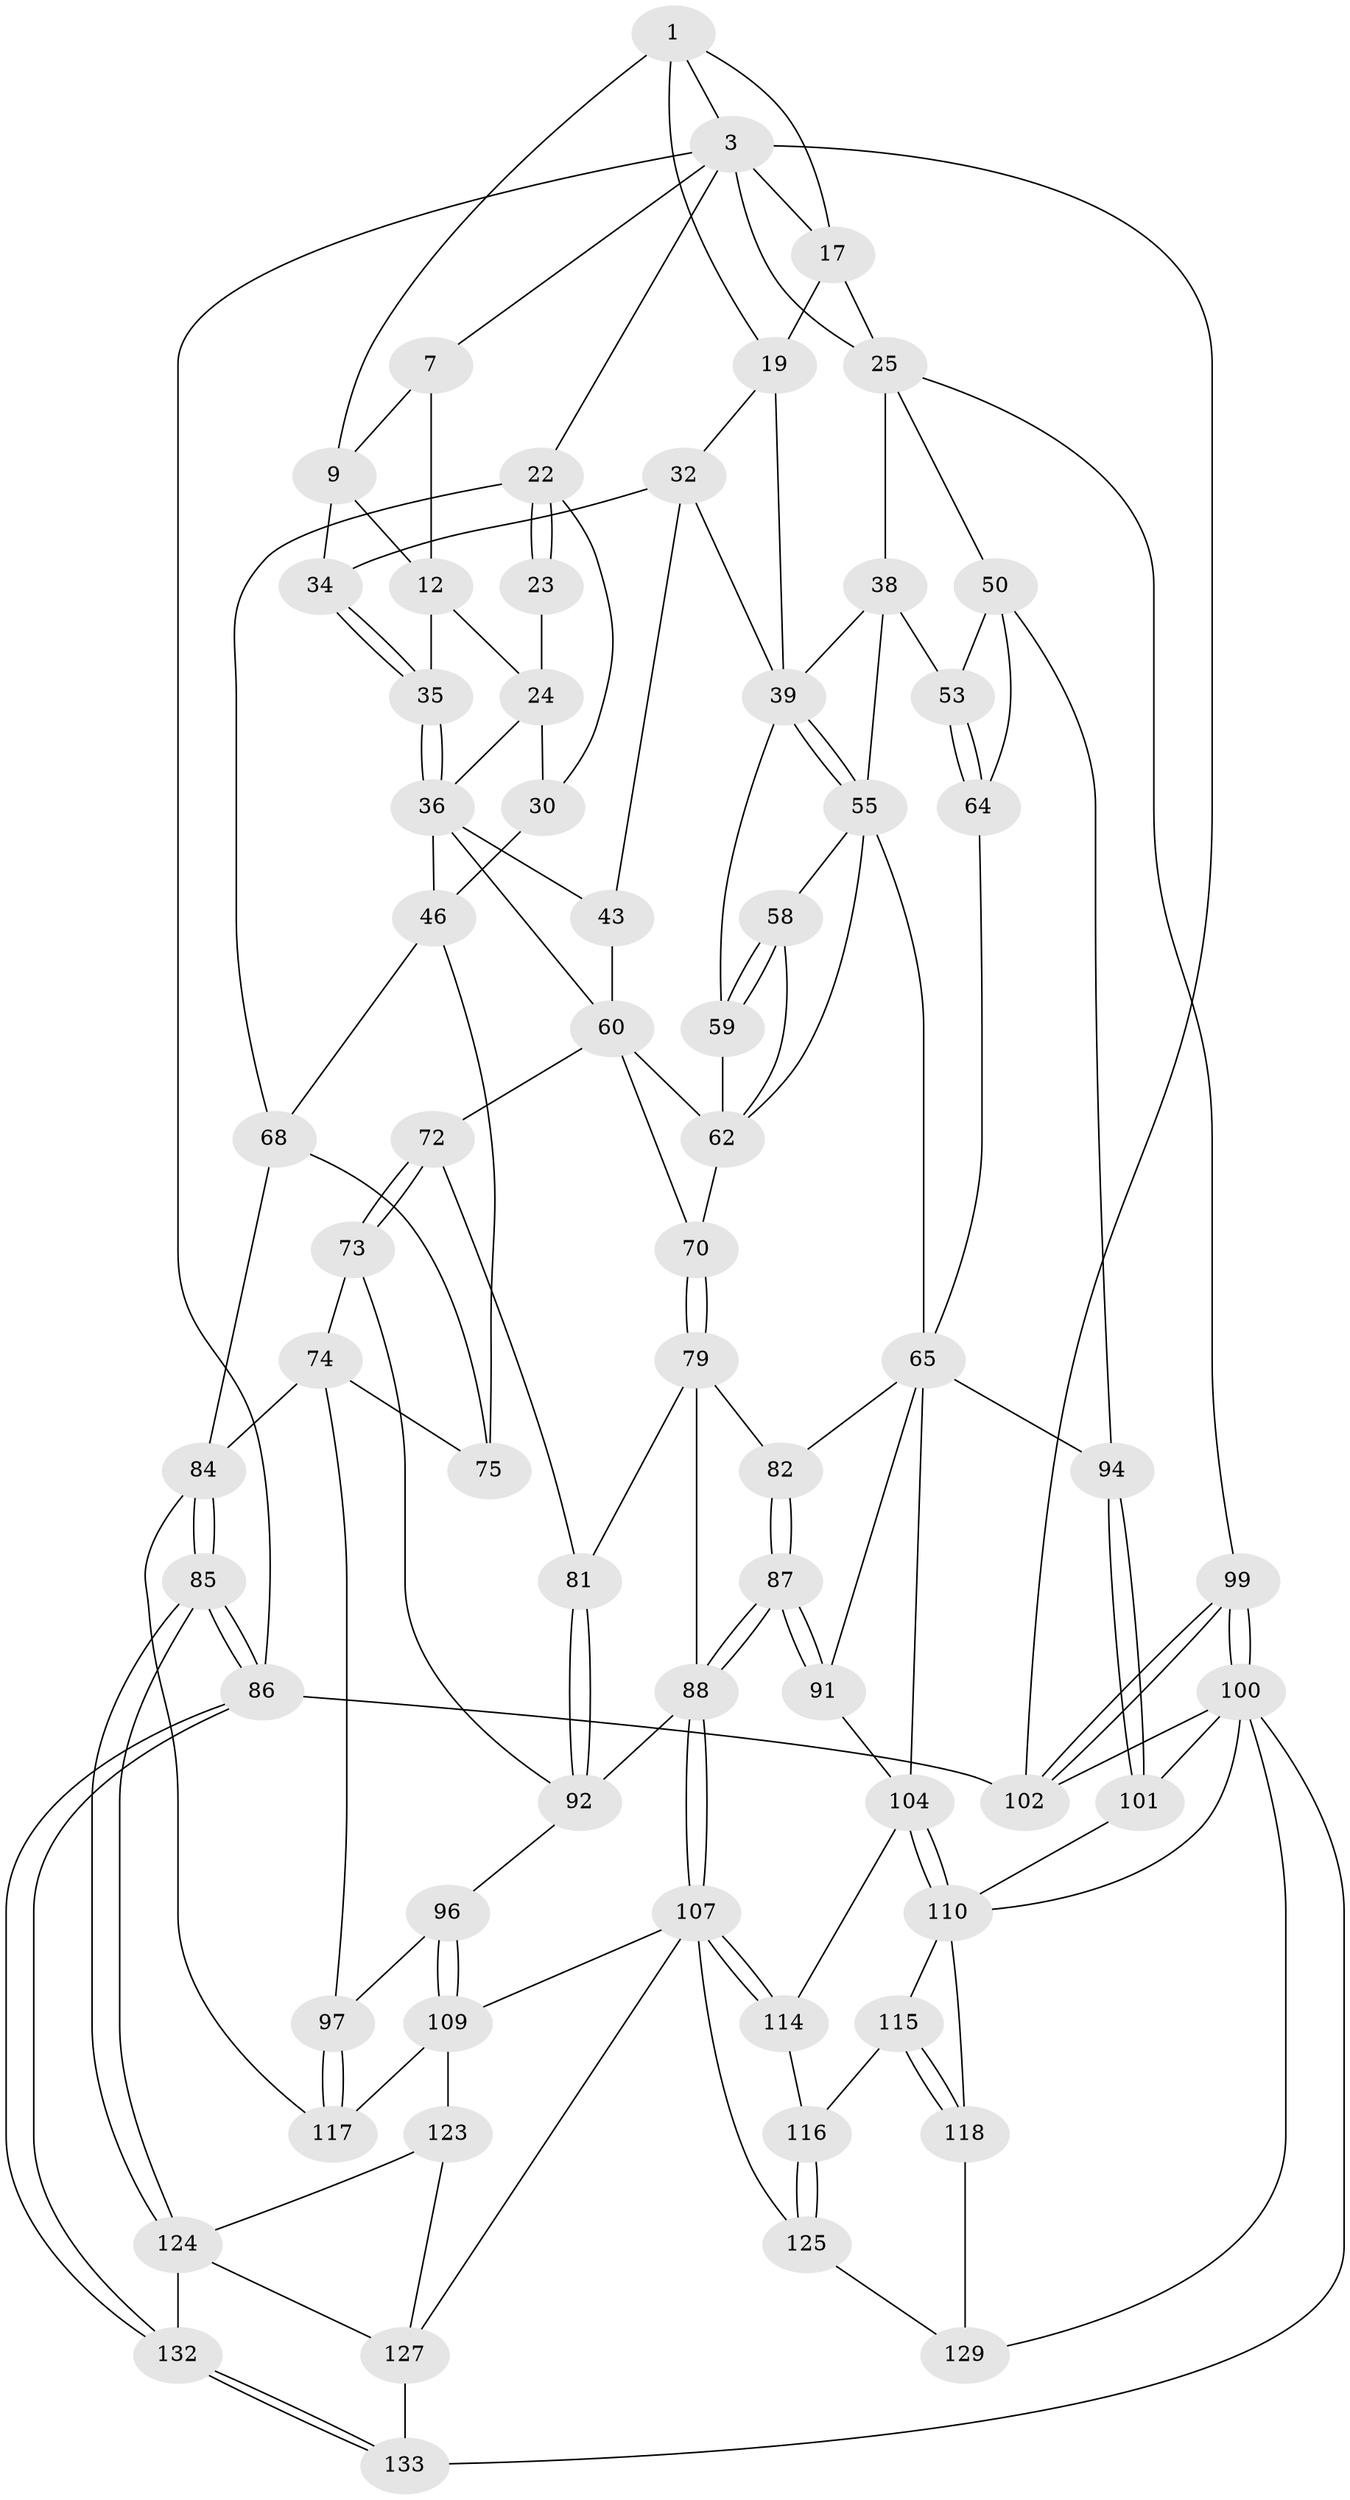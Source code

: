 // original degree distribution, {3: 0.022058823529411766, 4: 0.23529411764705882, 6: 0.23529411764705882, 5: 0.5073529411764706}
// Generated by graph-tools (version 1.1) at 2025/28/03/15/25 16:28:09]
// undirected, 68 vertices, 153 edges
graph export_dot {
graph [start="1"]
  node [color=gray90,style=filled];
  1 [pos="+0.39630311792817285+0",super="+2+10"];
  3 [pos="+0.9478509294768758+0",super="+4"];
  7 [pos="+0.21308890159003074+0",super="+8+15"];
  9 [pos="+0.35884373045509704+0",super="+11"];
  12 [pos="+0.29655194346452196+0",super="+13"];
  17 [pos="+0.6194606270536817+0.017361164892342476",super="+21+18"];
  19 [pos="+0.5937298468359171+0.08078064551791639",super="+20"];
  22 [pos="+0+0",super="+31"];
  23 [pos="+0.08624973202783384+0.042151595586769695"];
  24 [pos="+0.10326034157685296+0.138355732265542",super="+29"];
  25 [pos="+0.8574965949965263+0.15820703171248174",super="+26"];
  30 [pos="+0+0.22278885350730593",super="+47"];
  32 [pos="+0.46817939364008515+0.2524956834705841",super="+42+33"];
  34 [pos="+0.28489425736213936+0.16859198518059368"];
  35 [pos="+0.25874682789623593+0.17242248326875284"];
  36 [pos="+0.2570009656860832+0.17562361805117507",super="+44"];
  38 [pos="+0.6847305207175896+0.26383270097453",super="+54"];
  39 [pos="+0.5858135094487278+0.30562292128767654",super="+40"];
  43 [pos="+0.3628757312827536+0.3413750538473793",super="+52"];
  46 [pos="+0.17036299624052234+0.39301341215856694",super="+67"];
  50 [pos="+0.9949396561356398+0.4755331114604797",super="+90+51"];
  53 [pos="+0.7628628568598564+0.4758991906415109"];
  55 [pos="+0.6066519754582204+0.4037262509260961",super="+56"];
  58 [pos="+0.5473268905154035+0.4440050316288421"];
  59 [pos="+0.515735279495721+0.339887327953565"];
  60 [pos="+0.37709916011925865+0.4410991165556575",super="+63+61"];
  62 [pos="+0.4691095613382939+0.42118869523503394",super="+66"];
  64 [pos="+0.7568347035231788+0.48292211474837016"];
  65 [pos="+0.72547344745768+0.506625770136076",super="+76"];
  68 [pos="+0+0.4656106065597326",super="+83"];
  70 [pos="+0.3962434675481421+0.47311771499927313"];
  72 [pos="+0.22357423509061325+0.5378721952894371"];
  73 [pos="+0.15036491265465066+0.5949430339669299"];
  74 [pos="+0.12466772644742719+0.6004891958926929",super="+98"];
  75 [pos="+0.04944680400179298+0.5897140178641148"];
  79 [pos="+0.3958390925762301+0.5205756940815738",super="+80"];
  81 [pos="+0.2357818166329692+0.544706794548005"];
  82 [pos="+0.49536765329544924+0.5502434261687135"];
  84 [pos="+0+0.6833256710134845",super="+103"];
  85 [pos="+0+0.713049534512049"];
  86 [pos="+0+1"];
  87 [pos="+0.40230364855729256+0.7026235889536676"];
  88 [pos="+0.39724000337054194+0.7059545200530299",super="+89"];
  91 [pos="+0.5812426321066467+0.6137858891257407"];
  92 [pos="+0.2692568978142054+0.6140266087834431",super="+93"];
  94 [pos="+0.8800628333056656+0.6918393470514155"];
  96 [pos="+0.2442343739551169+0.7361493437949816"];
  97 [pos="+0.14957354074480514+0.7269774072692703"];
  99 [pos="+1+0.8339010297011602"];
  100 [pos="+0.9214844978105999+0.7343228735731002",super="+122"];
  101 [pos="+0.8839247391772393+0.7021450363174457"];
  102 [pos="+1+1"];
  104 [pos="+0.7215922873669982+0.694486954178511",super="+105"];
  107 [pos="+0.386990211121376+0.7623024572665135",super="+108"];
  109 [pos="+0.33399940827702923+0.8187928341139958",super="+119"];
  110 [pos="+0.761831332976003+0.7766545426723578",super="+111+113"];
  114 [pos="+0.5854055214822744+0.7694567469844475"];
  115 [pos="+0.6159571769101653+0.8061768971518226"];
  116 [pos="+0.6099716310155595+0.8021382323508615"];
  117 [pos="+0.1225574654949569+0.8070160925974381"];
  118 [pos="+0.6473181288473405+0.85705199226954",super="+121"];
  123 [pos="+0.12446423498147928+0.8410664357779394"];
  124 [pos="+0.05112383718058947+0.8824352456842437",super="+131"];
  125 [pos="+0.497547450231118+0.8974342566190336"];
  127 [pos="+0.34101037129638406+0.944086195953903",super="+128"];
  129 [pos="+0.6503340637457183+0.9641540386419879"];
  132 [pos="+0+1"];
  133 [pos="+0+1",super="+134"];
  1 -- 3;
  1 -- 17;
  1 -- 9;
  1 -- 19;
  3 -- 17;
  3 -- 102;
  3 -- 7;
  3 -- 86;
  3 -- 22;
  3 -- 25 [weight=2];
  7 -- 9;
  7 -- 12 [weight=2];
  9 -- 34;
  9 -- 12;
  12 -- 24;
  12 -- 35;
  17 -- 25 [weight=2];
  17 -- 19;
  19 -- 39;
  19 -- 32;
  22 -- 23;
  22 -- 23;
  22 -- 68;
  22 -- 30;
  23 -- 24;
  24 -- 36;
  24 -- 30 [weight=2];
  25 -- 50 [weight=2];
  25 -- 99;
  25 -- 38;
  30 -- 46;
  32 -- 34;
  32 -- 43 [weight=2];
  32 -- 39;
  34 -- 35;
  34 -- 35;
  35 -- 36;
  35 -- 36;
  36 -- 43;
  36 -- 46;
  36 -- 60;
  38 -- 39;
  38 -- 53;
  38 -- 55;
  39 -- 55;
  39 -- 55;
  39 -- 59;
  43 -- 60;
  46 -- 75;
  46 -- 68;
  50 -- 64;
  50 -- 94;
  50 -- 53;
  53 -- 64;
  53 -- 64;
  55 -- 65 [weight=2];
  55 -- 58;
  55 -- 62;
  58 -- 59;
  58 -- 59;
  58 -- 62;
  59 -- 62;
  60 -- 70;
  60 -- 62;
  60 -- 72;
  62 -- 70;
  64 -- 65;
  65 -- 82;
  65 -- 91;
  65 -- 104;
  65 -- 94;
  68 -- 75;
  68 -- 84;
  70 -- 79;
  70 -- 79;
  72 -- 73;
  72 -- 73;
  72 -- 81;
  73 -- 74;
  73 -- 92;
  74 -- 75;
  74 -- 97;
  74 -- 84;
  79 -- 82;
  79 -- 81;
  79 -- 88;
  81 -- 92;
  81 -- 92;
  82 -- 87;
  82 -- 87;
  84 -- 85;
  84 -- 85;
  84 -- 117;
  85 -- 86;
  85 -- 86;
  85 -- 124;
  85 -- 124;
  86 -- 132;
  86 -- 132;
  86 -- 102;
  87 -- 88;
  87 -- 88;
  87 -- 91;
  87 -- 91;
  88 -- 107;
  88 -- 107;
  88 -- 92;
  91 -- 104;
  92 -- 96;
  94 -- 101;
  94 -- 101;
  96 -- 97;
  96 -- 109;
  96 -- 109;
  97 -- 117;
  97 -- 117;
  99 -- 100;
  99 -- 100;
  99 -- 102;
  99 -- 102;
  100 -- 101;
  100 -- 129;
  100 -- 133;
  100 -- 102;
  100 -- 110;
  101 -- 110;
  104 -- 110 [weight=2];
  104 -- 110;
  104 -- 114;
  107 -- 114;
  107 -- 114;
  107 -- 109;
  107 -- 125;
  107 -- 127;
  109 -- 117;
  109 -- 123;
  110 -- 118 [weight=2];
  110 -- 115;
  114 -- 116;
  115 -- 116;
  115 -- 118;
  115 -- 118;
  116 -- 125;
  116 -- 125;
  118 -- 129;
  123 -- 124;
  123 -- 127;
  124 -- 132;
  124 -- 127;
  125 -- 129;
  127 -- 133 [weight=2];
  132 -- 133;
  132 -- 133;
}
